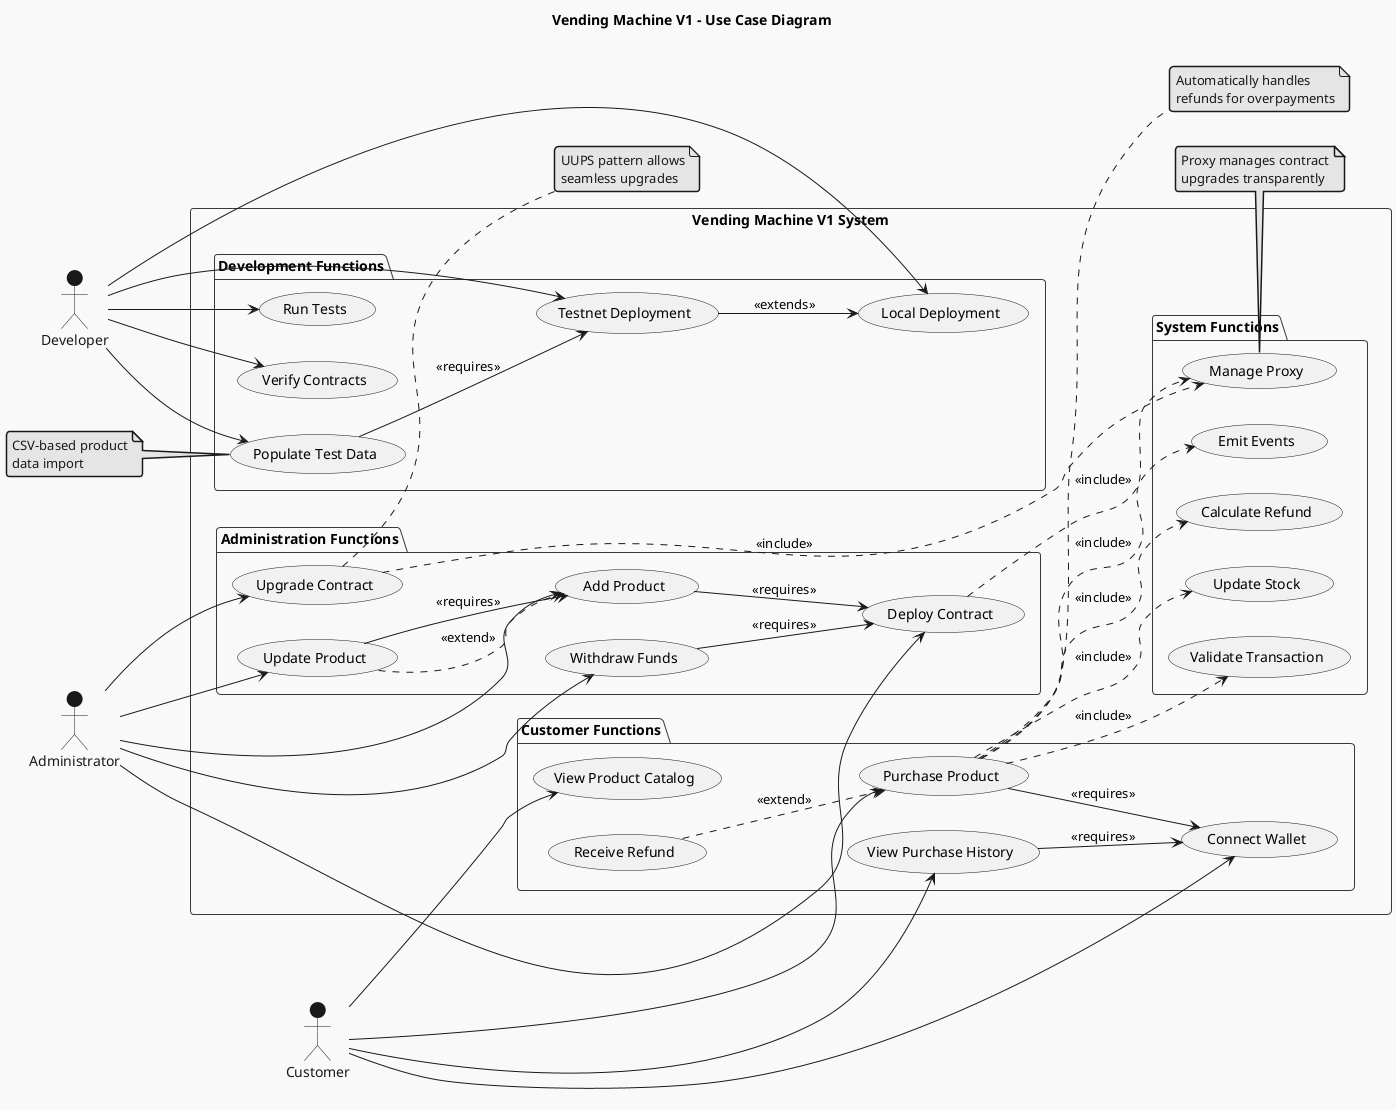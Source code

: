 @startuml Use Case Diagram
!theme mars
title Vending Machine V1 - Use Case Diagram

left to right direction

actor "Customer" as Customer
actor "Administrator" as Admin
actor "Developer" as Dev

rectangle "Vending Machine V1 System" {
  
  package "Customer Functions" {
    usecase "Connect Wallet" as UC1
    usecase "View Product Catalog" as UC2
    usecase "Purchase Product" as UC3
    usecase "View Purchase History" as UC4
    usecase "Receive Refund" as UC5
  }
  
  package "Administration Functions" {
    usecase "Deploy Contract" as UC6
    usecase "Add Product" as UC7
    usecase "Update Product" as UC8
    usecase "Withdraw Funds" as UC9
    usecase "Upgrade Contract" as UC10
  }
  
  package "System Functions" {
    usecase "Validate Transaction" as UC11
    usecase "Update Stock" as UC12
    usecase "Calculate Refund" as UC13
    usecase "Emit Events" as UC14
    usecase "Manage Proxy" as UC15
  }
  
  package "Development Functions" {
    usecase "Local Deployment" as UC16
    usecase "Testnet Deployment" as UC17
    usecase "Populate Test Data" as UC18
    usecase "Run Tests" as UC19
    usecase "Verify Contracts" as UC20
  }
}

' Customer relationships
Customer --> UC1
Customer --> UC2
Customer --> UC3
Customer --> UC4

' Administrator relationships
Admin --> UC6
Admin --> UC7
Admin --> UC8
Admin --> UC9
Admin --> UC10

' Developer relationships
Dev --> UC16
Dev --> UC17
Dev --> UC18
Dev --> UC19
Dev --> UC20

' System internal relationships
UC3 ..> UC11 : <<include>>
UC3 ..> UC12 : <<include>>
UC3 ..> UC13 : <<include>>
UC3 ..> UC14 : <<include>>

UC5 ..> UC3 : <<extend>>
UC8 ..> UC7 : <<extend>>

UC10 ..> UC15 : <<include>>
UC6 ..> UC15 : <<include>>

' Dependencies
UC3 --> UC1 : <<requires>>
UC4 --> UC1 : <<requires>>
UC7 --> UC6 : <<requires>>
UC8 --> UC7 : <<requires>>
UC9 --> UC6 : <<requires>>

UC17 --> UC16 : <<extends>>
UC18 --> UC17 : <<requires>>

note right of UC3 : Automatically handles\nrefunds for overpayments
note right of UC10 : UUPS pattern allows\nseamless upgrades
note bottom of UC15 : Proxy manages contract\nupgrades transparently
note left of UC18 : CSV-based product\ndata import

@enduml